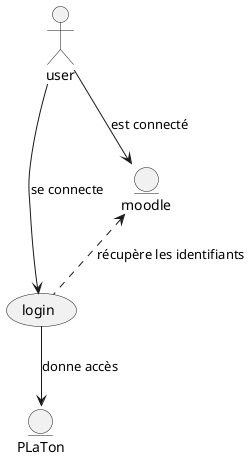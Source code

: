 @startuml

actor user
usecase login
entity moodle
entity PLaTon

user --> login : se connecte
user --> moodle : est connecté
moodle <-- login #line.dashed : récupère les identifiants
login --> PLaTon : donne accès

@enduml